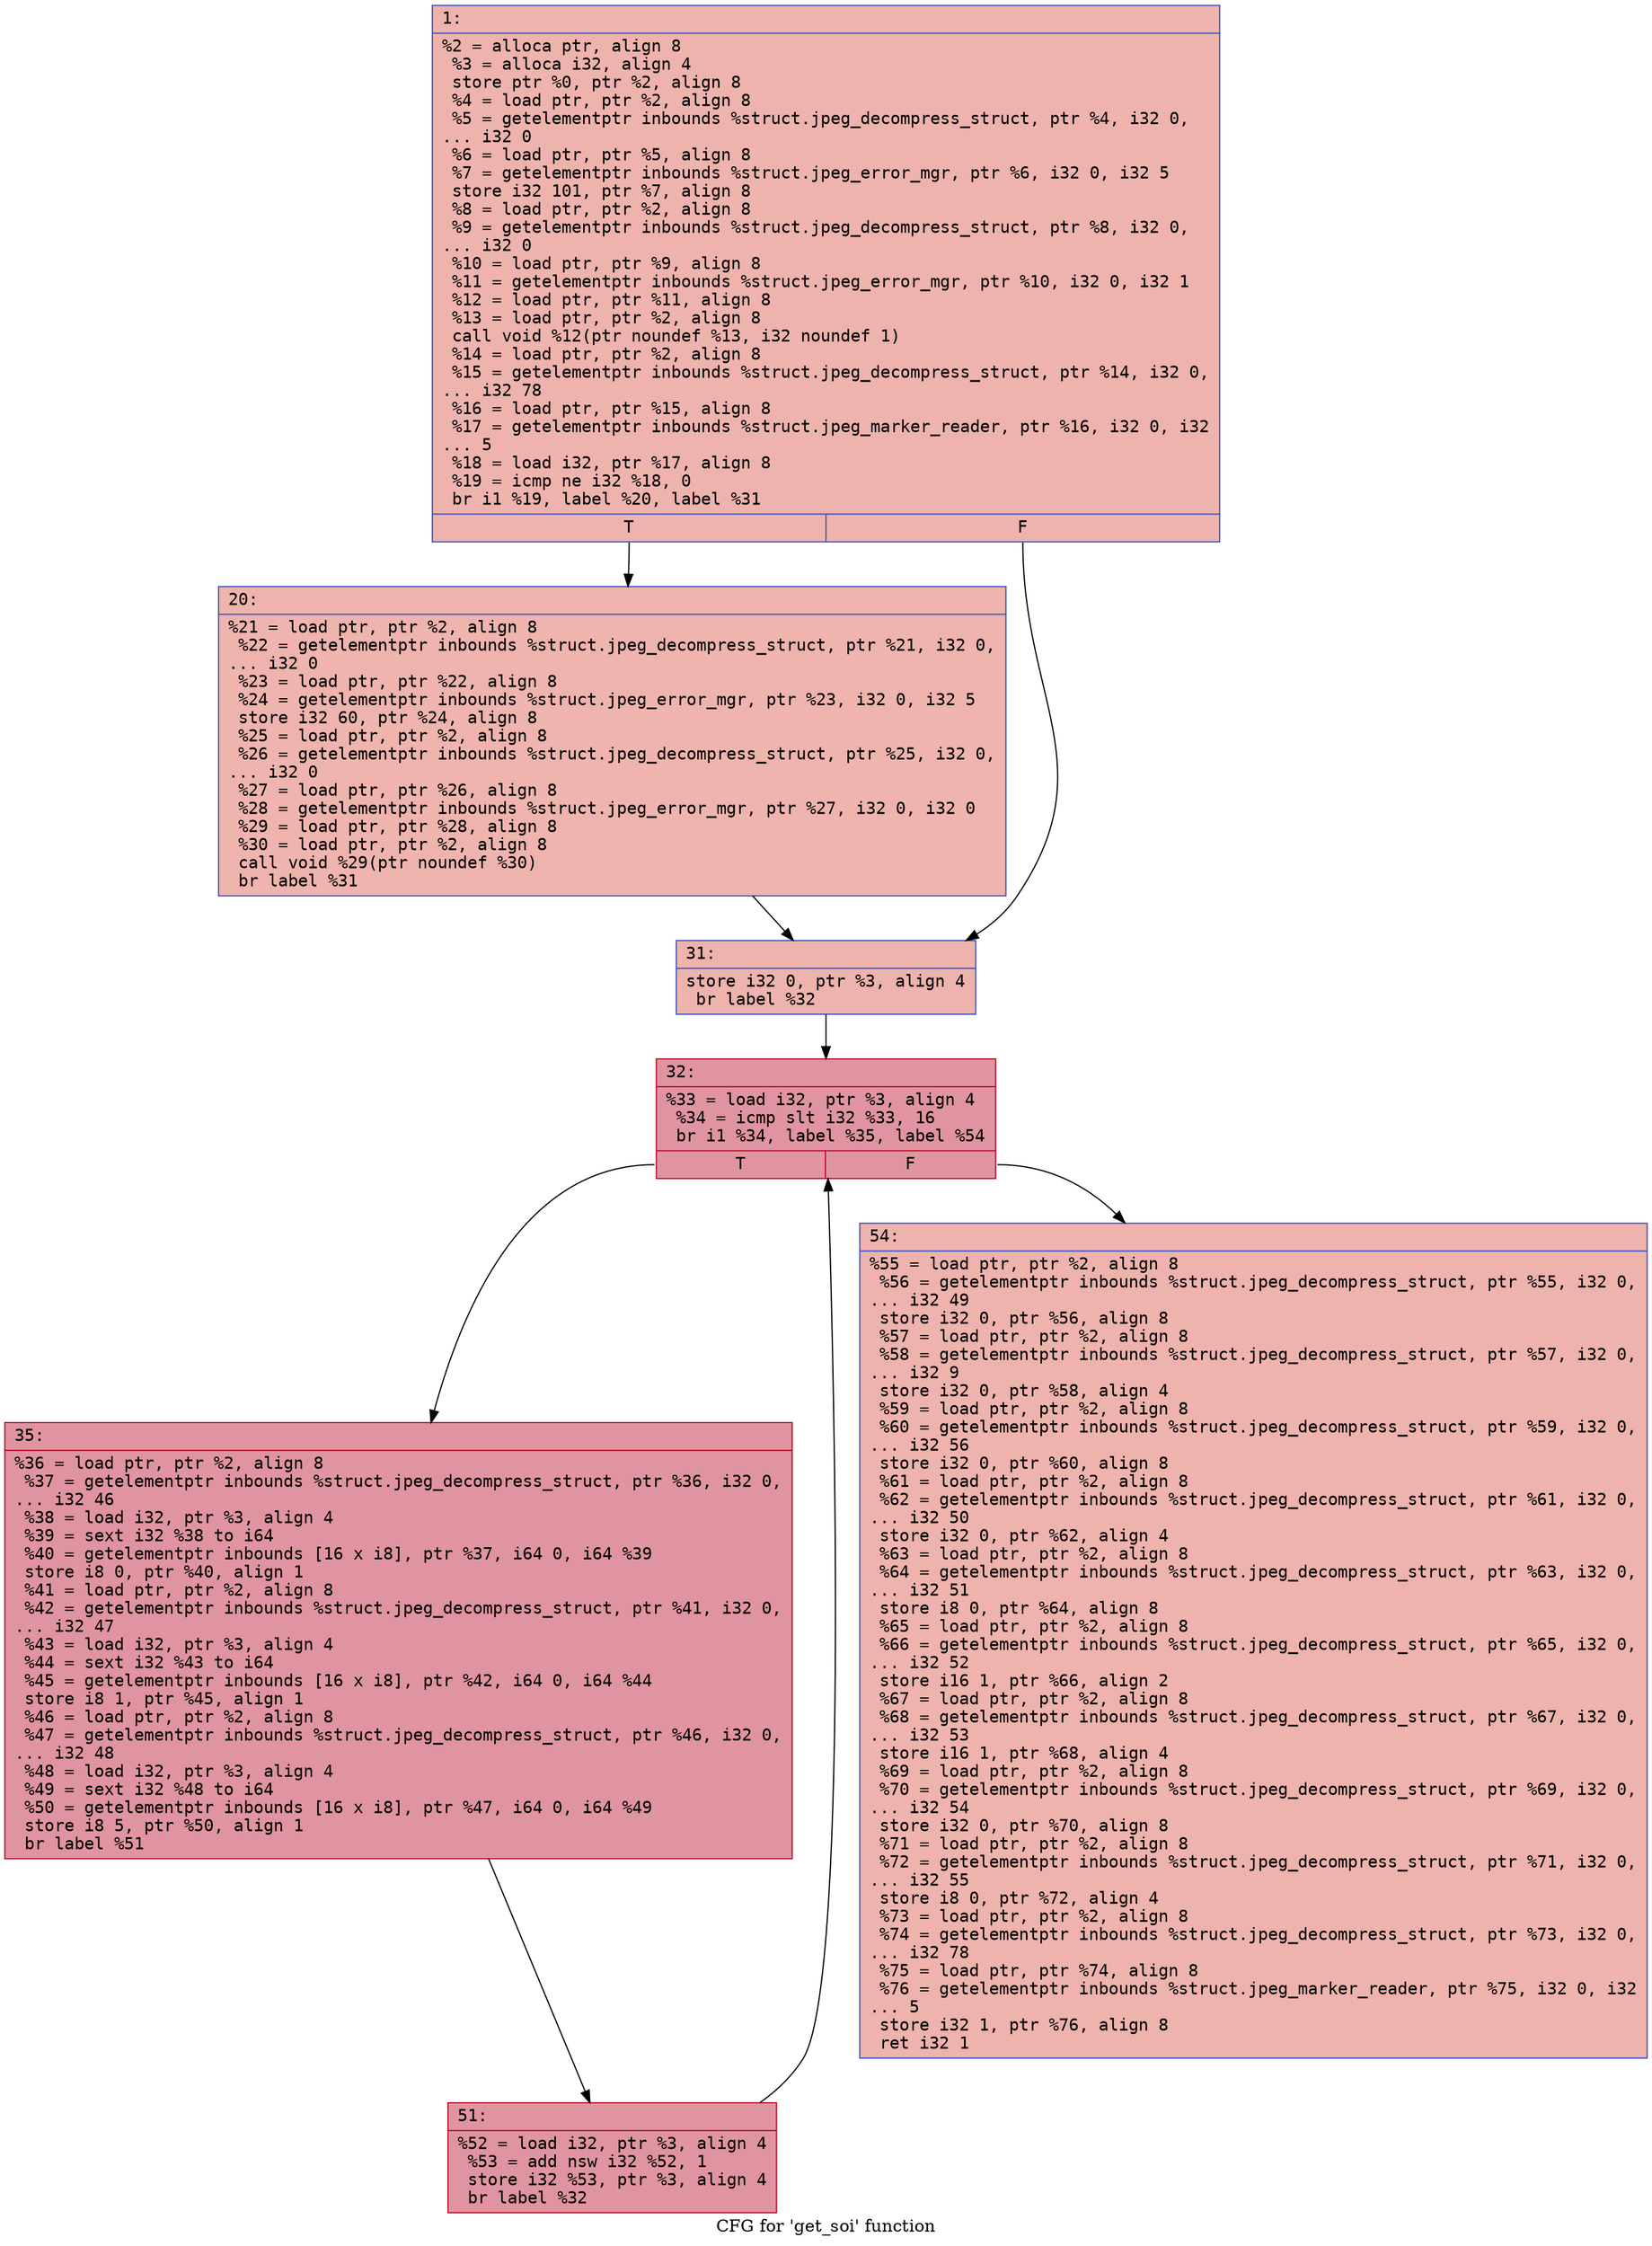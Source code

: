digraph "CFG for 'get_soi' function" {
	label="CFG for 'get_soi' function";

	Node0x600003142a80 [shape=record,color="#3d50c3ff", style=filled, fillcolor="#d6524470" fontname="Courier",label="{1:\l|  %2 = alloca ptr, align 8\l  %3 = alloca i32, align 4\l  store ptr %0, ptr %2, align 8\l  %4 = load ptr, ptr %2, align 8\l  %5 = getelementptr inbounds %struct.jpeg_decompress_struct, ptr %4, i32 0,\l... i32 0\l  %6 = load ptr, ptr %5, align 8\l  %7 = getelementptr inbounds %struct.jpeg_error_mgr, ptr %6, i32 0, i32 5\l  store i32 101, ptr %7, align 8\l  %8 = load ptr, ptr %2, align 8\l  %9 = getelementptr inbounds %struct.jpeg_decompress_struct, ptr %8, i32 0,\l... i32 0\l  %10 = load ptr, ptr %9, align 8\l  %11 = getelementptr inbounds %struct.jpeg_error_mgr, ptr %10, i32 0, i32 1\l  %12 = load ptr, ptr %11, align 8\l  %13 = load ptr, ptr %2, align 8\l  call void %12(ptr noundef %13, i32 noundef 1)\l  %14 = load ptr, ptr %2, align 8\l  %15 = getelementptr inbounds %struct.jpeg_decompress_struct, ptr %14, i32 0,\l... i32 78\l  %16 = load ptr, ptr %15, align 8\l  %17 = getelementptr inbounds %struct.jpeg_marker_reader, ptr %16, i32 0, i32\l... 5\l  %18 = load i32, ptr %17, align 8\l  %19 = icmp ne i32 %18, 0\l  br i1 %19, label %20, label %31\l|{<s0>T|<s1>F}}"];
	Node0x600003142a80:s0 -> Node0x600003142ad0[tooltip="1 -> 20\nProbability 62.50%" ];
	Node0x600003142a80:s1 -> Node0x600003142b20[tooltip="1 -> 31\nProbability 37.50%" ];
	Node0x600003142ad0 [shape=record,color="#3d50c3ff", style=filled, fillcolor="#d8564670" fontname="Courier",label="{20:\l|  %21 = load ptr, ptr %2, align 8\l  %22 = getelementptr inbounds %struct.jpeg_decompress_struct, ptr %21, i32 0,\l... i32 0\l  %23 = load ptr, ptr %22, align 8\l  %24 = getelementptr inbounds %struct.jpeg_error_mgr, ptr %23, i32 0, i32 5\l  store i32 60, ptr %24, align 8\l  %25 = load ptr, ptr %2, align 8\l  %26 = getelementptr inbounds %struct.jpeg_decompress_struct, ptr %25, i32 0,\l... i32 0\l  %27 = load ptr, ptr %26, align 8\l  %28 = getelementptr inbounds %struct.jpeg_error_mgr, ptr %27, i32 0, i32 0\l  %29 = load ptr, ptr %28, align 8\l  %30 = load ptr, ptr %2, align 8\l  call void %29(ptr noundef %30)\l  br label %31\l}"];
	Node0x600003142ad0 -> Node0x600003142b20[tooltip="20 -> 31\nProbability 100.00%" ];
	Node0x600003142b20 [shape=record,color="#3d50c3ff", style=filled, fillcolor="#d6524470" fontname="Courier",label="{31:\l|  store i32 0, ptr %3, align 4\l  br label %32\l}"];
	Node0x600003142b20 -> Node0x600003142b70[tooltip="31 -> 32\nProbability 100.00%" ];
	Node0x600003142b70 [shape=record,color="#b70d28ff", style=filled, fillcolor="#b70d2870" fontname="Courier",label="{32:\l|  %33 = load i32, ptr %3, align 4\l  %34 = icmp slt i32 %33, 16\l  br i1 %34, label %35, label %54\l|{<s0>T|<s1>F}}"];
	Node0x600003142b70:s0 -> Node0x600003142bc0[tooltip="32 -> 35\nProbability 96.88%" ];
	Node0x600003142b70:s1 -> Node0x600003142c60[tooltip="32 -> 54\nProbability 3.12%" ];
	Node0x600003142bc0 [shape=record,color="#b70d28ff", style=filled, fillcolor="#b70d2870" fontname="Courier",label="{35:\l|  %36 = load ptr, ptr %2, align 8\l  %37 = getelementptr inbounds %struct.jpeg_decompress_struct, ptr %36, i32 0,\l... i32 46\l  %38 = load i32, ptr %3, align 4\l  %39 = sext i32 %38 to i64\l  %40 = getelementptr inbounds [16 x i8], ptr %37, i64 0, i64 %39\l  store i8 0, ptr %40, align 1\l  %41 = load ptr, ptr %2, align 8\l  %42 = getelementptr inbounds %struct.jpeg_decompress_struct, ptr %41, i32 0,\l... i32 47\l  %43 = load i32, ptr %3, align 4\l  %44 = sext i32 %43 to i64\l  %45 = getelementptr inbounds [16 x i8], ptr %42, i64 0, i64 %44\l  store i8 1, ptr %45, align 1\l  %46 = load ptr, ptr %2, align 8\l  %47 = getelementptr inbounds %struct.jpeg_decompress_struct, ptr %46, i32 0,\l... i32 48\l  %48 = load i32, ptr %3, align 4\l  %49 = sext i32 %48 to i64\l  %50 = getelementptr inbounds [16 x i8], ptr %47, i64 0, i64 %49\l  store i8 5, ptr %50, align 1\l  br label %51\l}"];
	Node0x600003142bc0 -> Node0x600003142c10[tooltip="35 -> 51\nProbability 100.00%" ];
	Node0x600003142c10 [shape=record,color="#b70d28ff", style=filled, fillcolor="#b70d2870" fontname="Courier",label="{51:\l|  %52 = load i32, ptr %3, align 4\l  %53 = add nsw i32 %52, 1\l  store i32 %53, ptr %3, align 4\l  br label %32\l}"];
	Node0x600003142c10 -> Node0x600003142b70[tooltip="51 -> 32\nProbability 100.00%" ];
	Node0x600003142c60 [shape=record,color="#3d50c3ff", style=filled, fillcolor="#d6524470" fontname="Courier",label="{54:\l|  %55 = load ptr, ptr %2, align 8\l  %56 = getelementptr inbounds %struct.jpeg_decompress_struct, ptr %55, i32 0,\l... i32 49\l  store i32 0, ptr %56, align 8\l  %57 = load ptr, ptr %2, align 8\l  %58 = getelementptr inbounds %struct.jpeg_decompress_struct, ptr %57, i32 0,\l... i32 9\l  store i32 0, ptr %58, align 4\l  %59 = load ptr, ptr %2, align 8\l  %60 = getelementptr inbounds %struct.jpeg_decompress_struct, ptr %59, i32 0,\l... i32 56\l  store i32 0, ptr %60, align 8\l  %61 = load ptr, ptr %2, align 8\l  %62 = getelementptr inbounds %struct.jpeg_decompress_struct, ptr %61, i32 0,\l... i32 50\l  store i32 0, ptr %62, align 4\l  %63 = load ptr, ptr %2, align 8\l  %64 = getelementptr inbounds %struct.jpeg_decompress_struct, ptr %63, i32 0,\l... i32 51\l  store i8 0, ptr %64, align 8\l  %65 = load ptr, ptr %2, align 8\l  %66 = getelementptr inbounds %struct.jpeg_decompress_struct, ptr %65, i32 0,\l... i32 52\l  store i16 1, ptr %66, align 2\l  %67 = load ptr, ptr %2, align 8\l  %68 = getelementptr inbounds %struct.jpeg_decompress_struct, ptr %67, i32 0,\l... i32 53\l  store i16 1, ptr %68, align 4\l  %69 = load ptr, ptr %2, align 8\l  %70 = getelementptr inbounds %struct.jpeg_decompress_struct, ptr %69, i32 0,\l... i32 54\l  store i32 0, ptr %70, align 8\l  %71 = load ptr, ptr %2, align 8\l  %72 = getelementptr inbounds %struct.jpeg_decompress_struct, ptr %71, i32 0,\l... i32 55\l  store i8 0, ptr %72, align 4\l  %73 = load ptr, ptr %2, align 8\l  %74 = getelementptr inbounds %struct.jpeg_decompress_struct, ptr %73, i32 0,\l... i32 78\l  %75 = load ptr, ptr %74, align 8\l  %76 = getelementptr inbounds %struct.jpeg_marker_reader, ptr %75, i32 0, i32\l... 5\l  store i32 1, ptr %76, align 8\l  ret i32 1\l}"];
}
